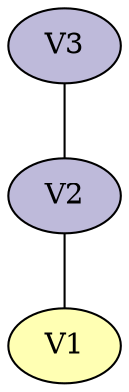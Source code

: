 graph colored {
node [style=filled colorscheme="set312"];
V2--V1;
V3--V2;
V1[fillcolor="2"];
V2[fillcolor="3"];
V3[fillcolor="3"];
}